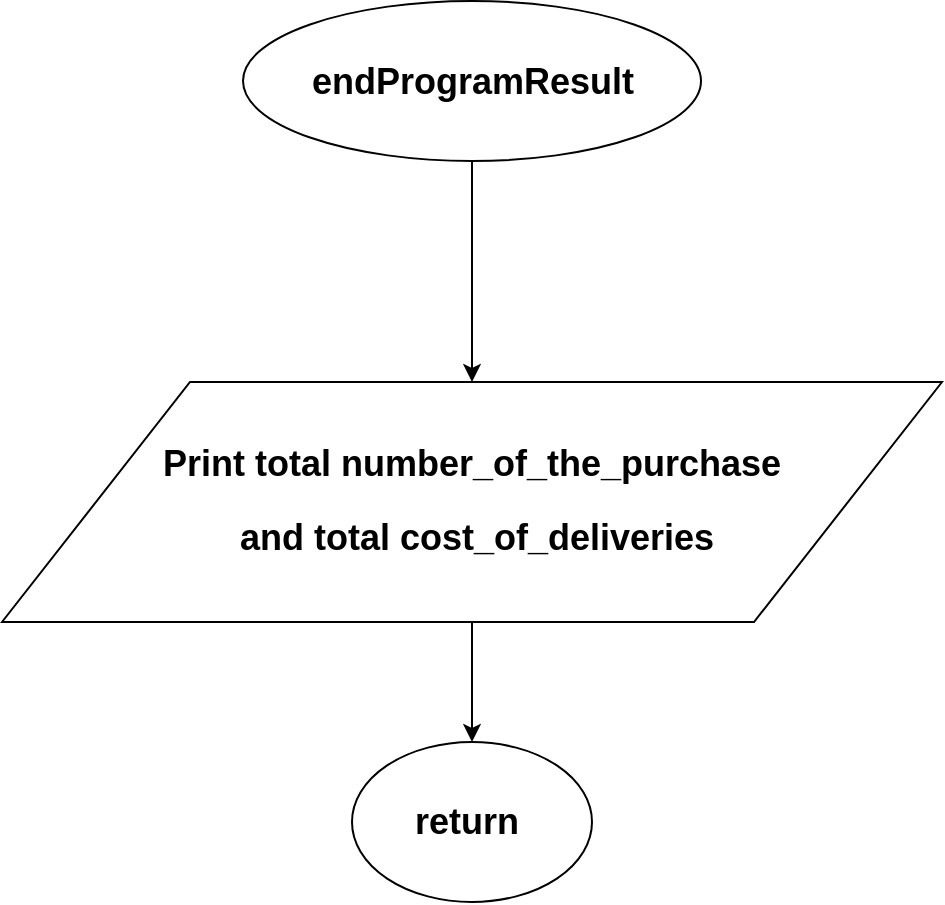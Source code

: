 <mxfile version="11.2.8" type="device" pages="1"><diagram id="DXD0Yy3ug9b9u_QRTKZL" name="Page-1"><mxGraphModel dx="973" dy="645" grid="1" gridSize="10" guides="1" tooltips="1" connect="1" arrows="1" fold="1" page="1" pageScale="1" pageWidth="850" pageHeight="1100" math="0" shadow="0"><root><mxCell id="0"/><mxCell id="1" parent="0"/><mxCell id="abA1Kj1o6Kxyf0dz53HY-20" value="&lt;h2&gt;Print total number_of_the_purchase&lt;/h2&gt;&lt;h2&gt;&amp;nbsp;and total cost_of_deliveries&lt;/h2&gt;" style="shape=parallelogram;perimeter=parallelogramPerimeter;whiteSpace=wrap;html=1;" vertex="1" parent="1"><mxGeometry x="1270" y="230" width="470" height="120" as="geometry"/></mxCell><mxCell id="abA1Kj1o6Kxyf0dz53HY-28" value="&lt;b style=&quot;font-size: 18px&quot;&gt;endProgramResult&lt;/b&gt;" style="ellipse;whiteSpace=wrap;html=1;" vertex="1" parent="1"><mxGeometry x="1390.5" y="39.5" width="229" height="80" as="geometry"/></mxCell><mxCell id="abA1Kj1o6Kxyf0dz53HY-29" value="" style="endArrow=classic;html=1;exitX=0.5;exitY=1;exitDx=0;exitDy=0;entryX=0.5;entryY=0;entryDx=0;entryDy=0;" edge="1" parent="1" source="abA1Kj1o6Kxyf0dz53HY-28" target="abA1Kj1o6Kxyf0dz53HY-20"><mxGeometry width="50" height="50" relative="1" as="geometry"><mxPoint x="1360" y="510" as="sourcePoint"/><mxPoint x="1410" y="460" as="targetPoint"/></mxGeometry></mxCell><mxCell id="abA1Kj1o6Kxyf0dz53HY-32" value="&lt;font style=&quot;font-size: 18px&quot;&gt;&lt;b&gt;return&amp;nbsp;&lt;/b&gt;&lt;/font&gt;" style="ellipse;whiteSpace=wrap;html=1;" vertex="1" parent="1"><mxGeometry x="1445" y="410" width="120" height="80" as="geometry"/></mxCell><mxCell id="abA1Kj1o6Kxyf0dz53HY-35" value="" style="endArrow=classic;html=1;entryX=0.5;entryY=0;entryDx=0;entryDy=0;exitX=0.5;exitY=1;exitDx=0;exitDy=0;" edge="1" parent="1" source="abA1Kj1o6Kxyf0dz53HY-20" target="abA1Kj1o6Kxyf0dz53HY-32"><mxGeometry width="50" height="50" relative="1" as="geometry"><mxPoint x="1280" y="470" as="sourcePoint"/><mxPoint x="1330" y="420" as="targetPoint"/></mxGeometry></mxCell></root></mxGraphModel></diagram></mxfile>